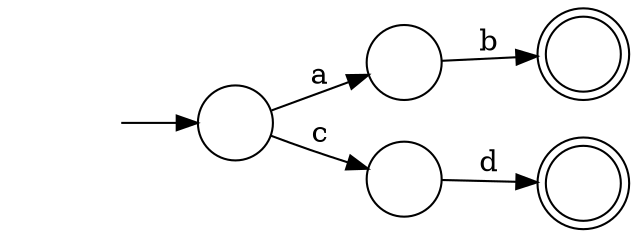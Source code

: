 digraph Automaton {
  rankdir = LR;
  0 [shape=circle,label=""];
  initial [shape=plaintext,label=""];
  initial -> 0
  0 -> 1 [label="a"]
  0 -> 2 [label="c"]
  1 [shape=circle,label=""];
  1 -> 3 [label="b"]
  2 [shape=circle,label=""];
  2 -> 4 [label="d"]
  3 [shape=doublecircle,label=""];
  4 [shape=doublecircle,label=""];
}

